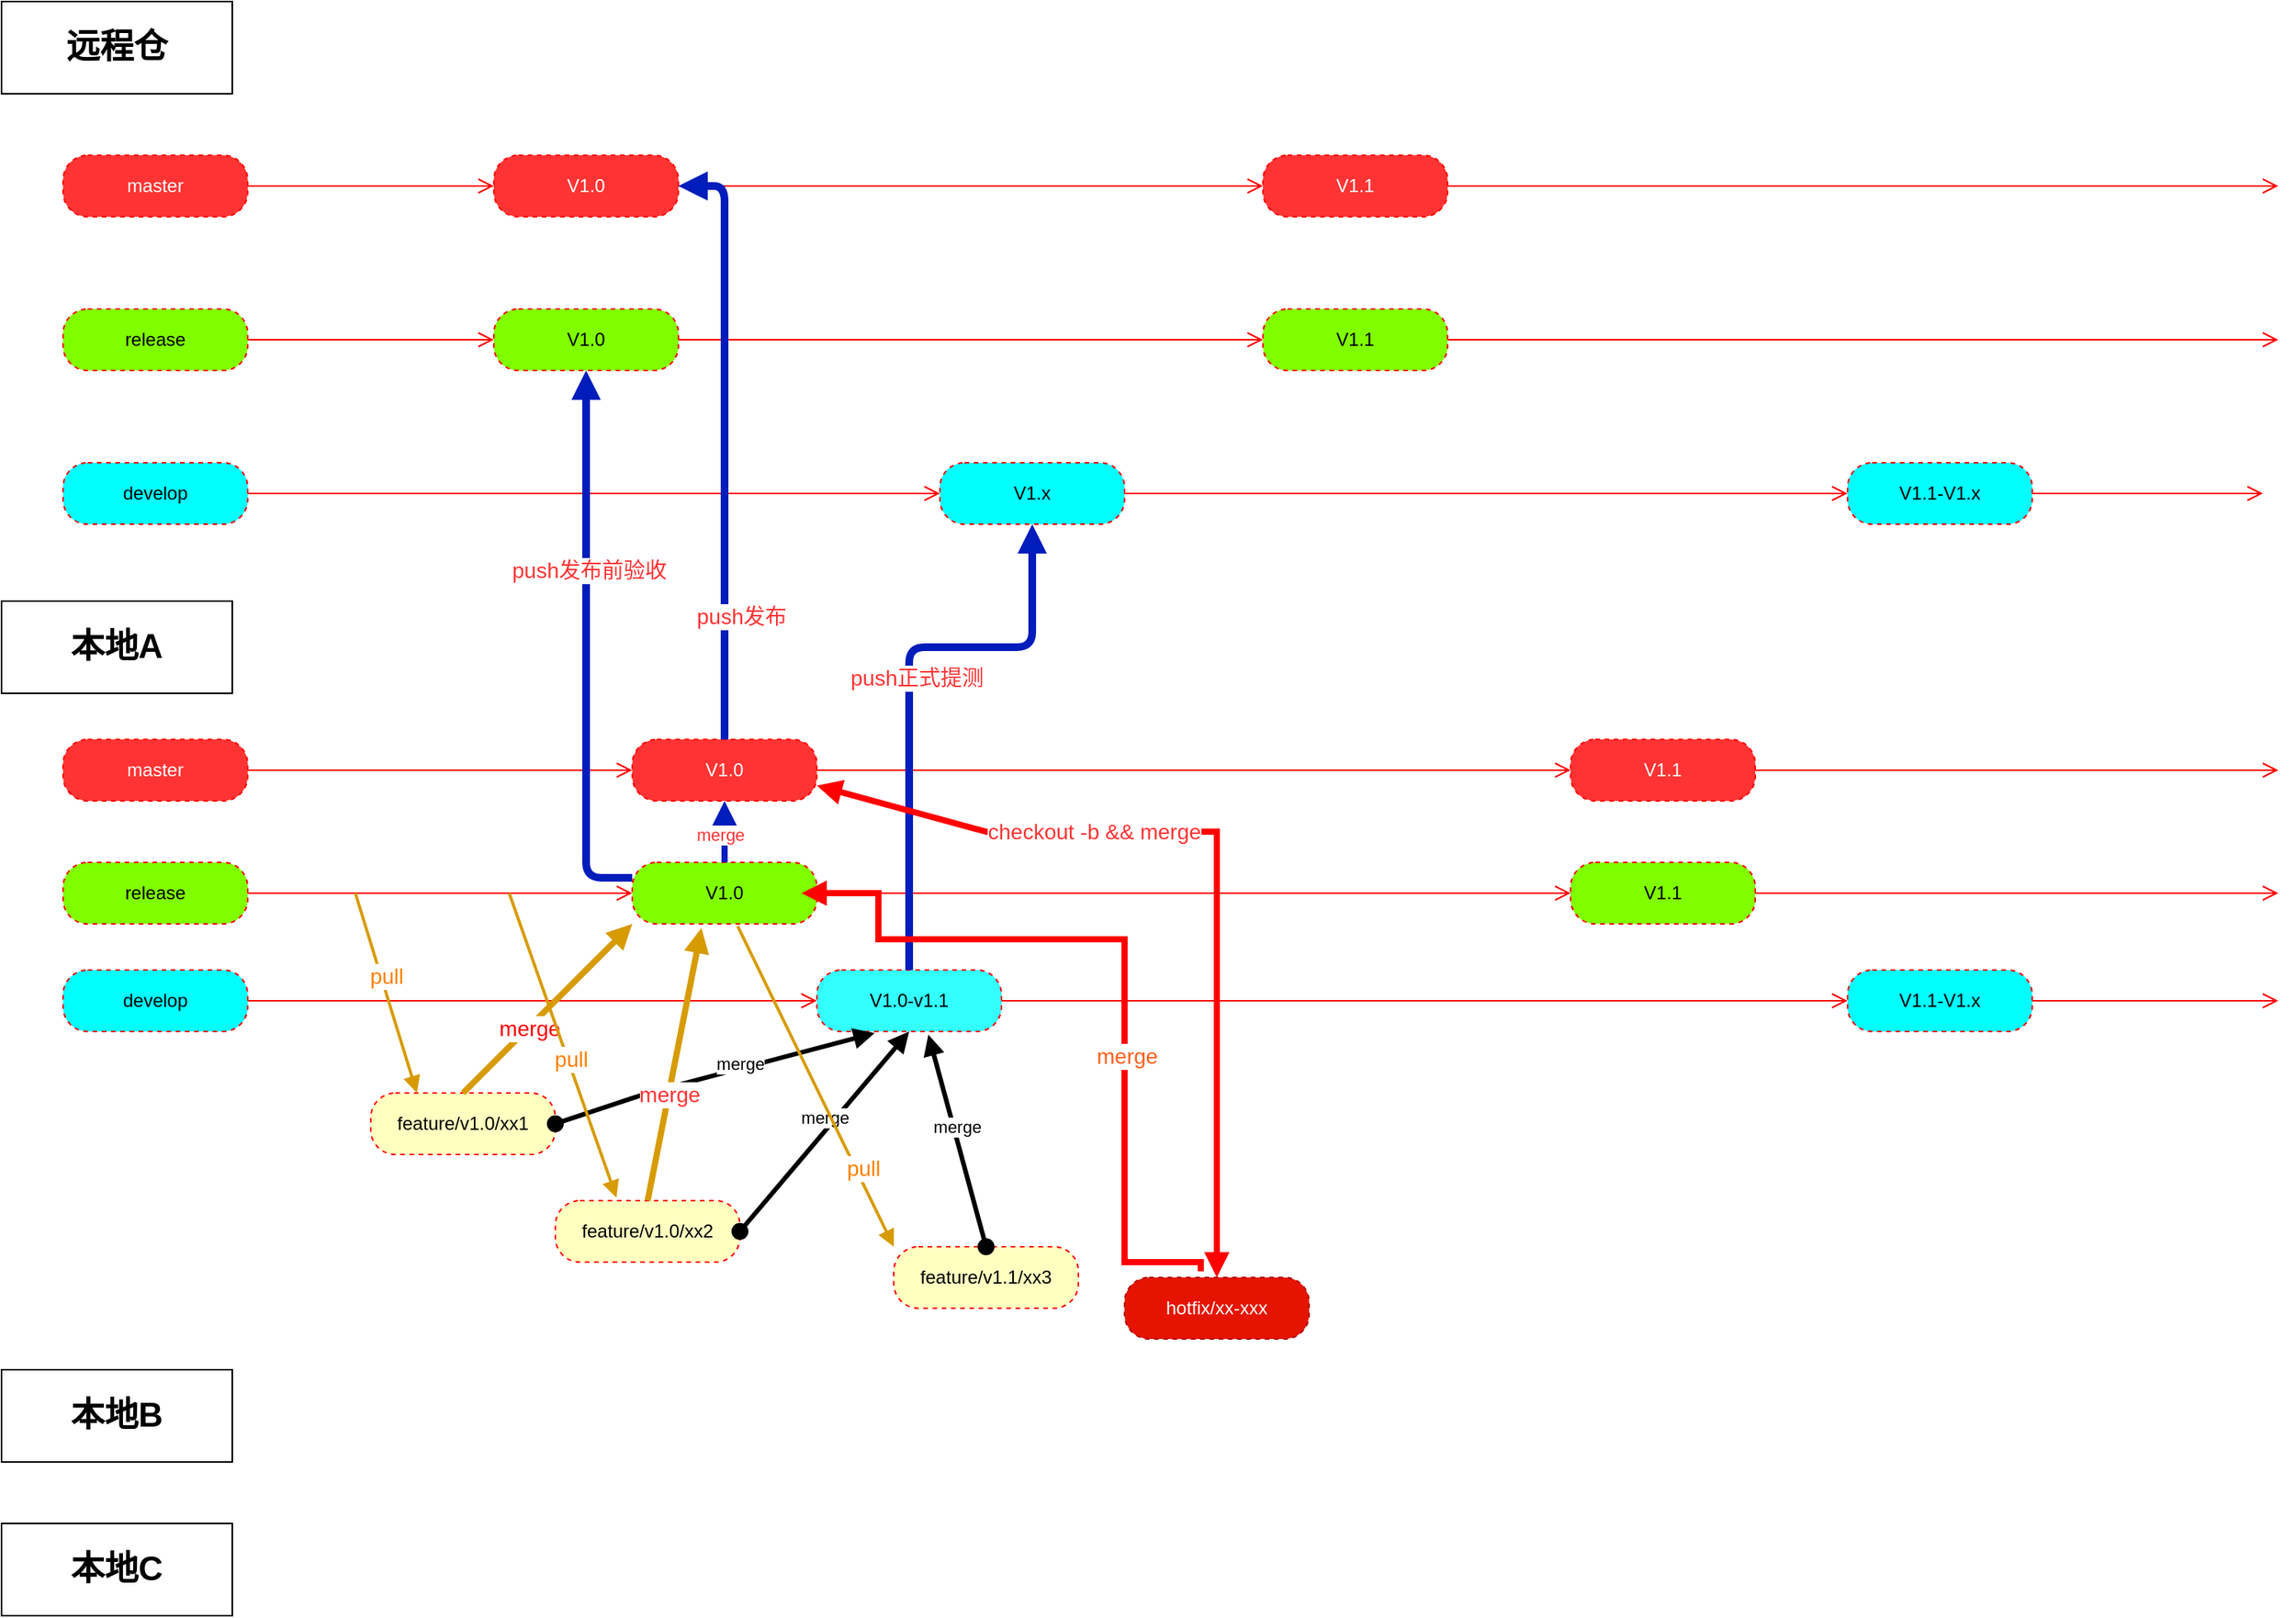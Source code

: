 <mxfile version="18.0.0" type="github">
  <diagram id="m84tgNW1UKHsQRfDD_-_" name="Page-1">
    <mxGraphModel dx="1186" dy="2301" grid="1" gridSize="10" guides="1" tooltips="1" connect="1" arrows="1" fold="1" page="1" pageScale="1" pageWidth="900" pageHeight="1600" background="#FFFFFF" math="0" shadow="0">
      <root>
        <mxCell id="0" />
        <mxCell id="1" parent="0" />
        <mxCell id="SRUsyq4MPO7G54SHpxhM-17" value="远程仓" style="rounded=0;whiteSpace=wrap;html=1;fontStyle=1;fontSize=22;" parent="1" vertex="1">
          <mxGeometry x="80" y="-60" width="150" height="60" as="geometry" />
        </mxCell>
        <mxCell id="rBViTX0Mi73CIGoweLwb-4" value="master" style="rounded=1;whiteSpace=wrap;html=1;arcSize=40;fontColor=#FFFFFF;fillColor=#FF3333;strokeColor=#ff0000;glass=0;dashed=1;sketch=0;" parent="1" vertex="1">
          <mxGeometry x="120" y="40" width="120" height="40" as="geometry" />
        </mxCell>
        <mxCell id="rBViTX0Mi73CIGoweLwb-5" value="" style="edgeStyle=orthogonalEdgeStyle;html=1;verticalAlign=bottom;endArrow=open;endSize=8;strokeColor=#ff0000;rounded=1;sketch=0;curved=0;entryX=0;entryY=0.5;entryDx=0;entryDy=0;" parent="1" source="rBViTX0Mi73CIGoweLwb-4" target="rBViTX0Mi73CIGoweLwb-6" edge="1">
          <mxGeometry relative="1" as="geometry">
            <mxPoint x="180" y="180" as="targetPoint" />
          </mxGeometry>
        </mxCell>
        <mxCell id="rBViTX0Mi73CIGoweLwb-6" value="V1.0" style="rounded=1;whiteSpace=wrap;html=1;arcSize=40;fontColor=#FFFFFF;fillColor=#FF3333;strokeColor=#ff0000;glass=0;dashed=1;sketch=0;" parent="1" vertex="1">
          <mxGeometry x="400" y="40" width="120" height="40" as="geometry" />
        </mxCell>
        <mxCell id="rBViTX0Mi73CIGoweLwb-7" value="" style="edgeStyle=orthogonalEdgeStyle;html=1;verticalAlign=bottom;endArrow=open;endSize=8;strokeColor=#ff0000;rounded=1;sketch=0;curved=0;" parent="1" source="rBViTX0Mi73CIGoweLwb-6" target="rBViTX0Mi73CIGoweLwb-8" edge="1">
          <mxGeometry relative="1" as="geometry">
            <mxPoint x="440" y="180" as="targetPoint" />
            <Array as="points">
              <mxPoint x="700" y="60" />
              <mxPoint x="700" y="60" />
            </Array>
          </mxGeometry>
        </mxCell>
        <mxCell id="rBViTX0Mi73CIGoweLwb-8" value="V1.1" style="rounded=1;whiteSpace=wrap;html=1;arcSize=40;fontColor=#FFFFFF;fillColor=#FF3333;strokeColor=#ff0000;glass=0;dashed=1;sketch=0;" parent="1" vertex="1">
          <mxGeometry x="900" y="40" width="120" height="40" as="geometry" />
        </mxCell>
        <mxCell id="rBViTX0Mi73CIGoweLwb-9" value="" style="edgeStyle=orthogonalEdgeStyle;html=1;verticalAlign=bottom;endArrow=open;endSize=8;strokeColor=#ff0000;rounded=1;sketch=0;curved=0;" parent="1" source="rBViTX0Mi73CIGoweLwb-8" edge="1">
          <mxGeometry relative="1" as="geometry">
            <mxPoint x="1560" y="60" as="targetPoint" />
          </mxGeometry>
        </mxCell>
        <mxCell id="rBViTX0Mi73CIGoweLwb-14" value="release" style="rounded=1;whiteSpace=wrap;html=1;arcSize=40;fontColor=#000000;fillColor=#80FF00;strokeColor=#ff0000;glass=0;dashed=1;sketch=0;" parent="1" vertex="1">
          <mxGeometry x="120" y="140" width="120" height="40" as="geometry" />
        </mxCell>
        <mxCell id="rBViTX0Mi73CIGoweLwb-15" value="" style="edgeStyle=orthogonalEdgeStyle;html=1;verticalAlign=bottom;endArrow=open;endSize=8;strokeColor=#ff0000;rounded=1;sketch=0;curved=0;entryX=0;entryY=0.5;entryDx=0;entryDy=0;" parent="1" source="rBViTX0Mi73CIGoweLwb-14" target="rBViTX0Mi73CIGoweLwb-16" edge="1">
          <mxGeometry relative="1" as="geometry">
            <mxPoint x="180" y="280" as="targetPoint" />
          </mxGeometry>
        </mxCell>
        <mxCell id="rBViTX0Mi73CIGoweLwb-16" value="V1.0" style="rounded=1;whiteSpace=wrap;html=1;arcSize=40;fontColor=#000000;fillColor=#80FF00;strokeColor=#ff0000;glass=0;dashed=1;sketch=0;" parent="1" vertex="1">
          <mxGeometry x="400" y="140" width="120" height="40" as="geometry" />
        </mxCell>
        <mxCell id="rBViTX0Mi73CIGoweLwb-17" value="" style="edgeStyle=orthogonalEdgeStyle;html=1;verticalAlign=bottom;endArrow=open;endSize=8;strokeColor=#ff0000;rounded=1;sketch=0;curved=0;" parent="1" source="rBViTX0Mi73CIGoweLwb-16" target="rBViTX0Mi73CIGoweLwb-18" edge="1">
          <mxGeometry relative="1" as="geometry">
            <mxPoint x="440" y="280" as="targetPoint" />
            <Array as="points">
              <mxPoint x="700" y="160" />
              <mxPoint x="700" y="160" />
            </Array>
          </mxGeometry>
        </mxCell>
        <mxCell id="rBViTX0Mi73CIGoweLwb-18" value="V1.1" style="rounded=1;whiteSpace=wrap;html=1;arcSize=40;fontColor=#000000;fillColor=#80FF00;strokeColor=#ff0000;glass=0;dashed=1;sketch=0;" parent="1" vertex="1">
          <mxGeometry x="900" y="140" width="120" height="40" as="geometry" />
        </mxCell>
        <mxCell id="rBViTX0Mi73CIGoweLwb-19" value="" style="edgeStyle=orthogonalEdgeStyle;html=1;verticalAlign=bottom;endArrow=open;endSize=8;strokeColor=#ff0000;rounded=1;sketch=0;curved=0;" parent="1" source="rBViTX0Mi73CIGoweLwb-18" edge="1">
          <mxGeometry relative="1" as="geometry">
            <mxPoint x="1560" y="160" as="targetPoint" />
          </mxGeometry>
        </mxCell>
        <mxCell id="rBViTX0Mi73CIGoweLwb-20" value="develop" style="rounded=1;whiteSpace=wrap;html=1;arcSize=40;fontColor=#000000;fillColor=#00FFFF;strokeColor=#ff0000;glass=0;dashed=1;sketch=0;" parent="1" vertex="1">
          <mxGeometry x="120" y="240" width="120" height="40" as="geometry" />
        </mxCell>
        <mxCell id="rBViTX0Mi73CIGoweLwb-21" value="" style="edgeStyle=orthogonalEdgeStyle;html=1;verticalAlign=bottom;endArrow=open;endSize=8;strokeColor=#ff0000;rounded=1;sketch=0;curved=0;entryX=0;entryY=0.5;entryDx=0;entryDy=0;" parent="1" source="rBViTX0Mi73CIGoweLwb-20" target="rBViTX0Mi73CIGoweLwb-22" edge="1">
          <mxGeometry relative="1" as="geometry">
            <mxPoint x="180" y="380" as="targetPoint" />
          </mxGeometry>
        </mxCell>
        <mxCell id="rBViTX0Mi73CIGoweLwb-22" value="V1.x" style="rounded=1;whiteSpace=wrap;html=1;arcSize=40;fontColor=#000000;fillColor=#00FFFF;strokeColor=#ff0000;glass=0;dashed=1;sketch=0;" parent="1" vertex="1">
          <mxGeometry x="690" y="240" width="120" height="40" as="geometry" />
        </mxCell>
        <mxCell id="rBViTX0Mi73CIGoweLwb-23" value="" style="edgeStyle=orthogonalEdgeStyle;html=1;verticalAlign=bottom;endArrow=open;endSize=8;strokeColor=#ff0000;rounded=1;sketch=0;curved=0;" parent="1" source="rBViTX0Mi73CIGoweLwb-22" target="rBViTX0Mi73CIGoweLwb-24" edge="1">
          <mxGeometry relative="1" as="geometry">
            <mxPoint x="440" y="380" as="targetPoint" />
            <Array as="points">
              <mxPoint x="700" y="260" />
              <mxPoint x="700" y="260" />
            </Array>
          </mxGeometry>
        </mxCell>
        <mxCell id="rBViTX0Mi73CIGoweLwb-24" value="V1.1-V1.x" style="rounded=1;whiteSpace=wrap;html=1;arcSize=40;fontColor=#000000;fillColor=#00FFFF;strokeColor=#ff0000;glass=0;dashed=1;sketch=0;" parent="1" vertex="1">
          <mxGeometry x="1280" y="240" width="120" height="40" as="geometry" />
        </mxCell>
        <mxCell id="rBViTX0Mi73CIGoweLwb-25" value="" style="edgeStyle=orthogonalEdgeStyle;html=1;verticalAlign=bottom;endArrow=open;endSize=8;strokeColor=#ff0000;rounded=1;sketch=0;curved=0;" parent="1" source="rBViTX0Mi73CIGoweLwb-24" edge="1">
          <mxGeometry relative="1" as="geometry">
            <mxPoint x="1550" y="260" as="targetPoint" />
          </mxGeometry>
        </mxCell>
        <mxCell id="rBViTX0Mi73CIGoweLwb-26" value="本地A" style="rounded=0;whiteSpace=wrap;html=1;fontStyle=1;fontSize=22;" parent="1" vertex="1">
          <mxGeometry x="80" y="330" width="150" height="60" as="geometry" />
        </mxCell>
        <mxCell id="rBViTX0Mi73CIGoweLwb-27" value="master" style="rounded=1;whiteSpace=wrap;html=1;arcSize=40;fontColor=#FFFFFF;fillColor=#FF3333;strokeColor=#ff0000;glass=0;dashed=1;sketch=0;" parent="1" vertex="1">
          <mxGeometry x="120" y="420" width="120" height="40" as="geometry" />
        </mxCell>
        <mxCell id="rBViTX0Mi73CIGoweLwb-28" value="" style="edgeStyle=orthogonalEdgeStyle;html=1;verticalAlign=bottom;endArrow=open;endSize=8;strokeColor=#ff0000;rounded=1;sketch=0;curved=0;entryX=0;entryY=0.5;entryDx=0;entryDy=0;" parent="1" source="rBViTX0Mi73CIGoweLwb-27" target="rBViTX0Mi73CIGoweLwb-29" edge="1">
          <mxGeometry relative="1" as="geometry">
            <mxPoint x="180" y="570" as="targetPoint" />
          </mxGeometry>
        </mxCell>
        <mxCell id="rBViTX0Mi73CIGoweLwb-29" value="V1.0" style="rounded=1;whiteSpace=wrap;html=1;arcSize=40;fontColor=#FFFFFF;fillColor=#FF3333;strokeColor=#ff0000;glass=0;dashed=1;sketch=0;" parent="1" vertex="1">
          <mxGeometry x="490" y="420" width="120" height="40" as="geometry" />
        </mxCell>
        <mxCell id="rBViTX0Mi73CIGoweLwb-30" value="" style="edgeStyle=orthogonalEdgeStyle;html=1;verticalAlign=bottom;endArrow=open;endSize=8;strokeColor=#ff0000;rounded=1;sketch=0;curved=0;exitX=1;exitY=0.5;exitDx=0;exitDy=0;entryX=0;entryY=0.5;entryDx=0;entryDy=0;" parent="1" source="rBViTX0Mi73CIGoweLwb-29" target="rBViTX0Mi73CIGoweLwb-31" edge="1">
          <mxGeometry relative="1" as="geometry">
            <mxPoint x="1090" y="440" as="targetPoint" />
            <Array as="points" />
          </mxGeometry>
        </mxCell>
        <mxCell id="rBViTX0Mi73CIGoweLwb-31" value="V1.1" style="rounded=1;whiteSpace=wrap;html=1;arcSize=40;fontColor=#FFFFFF;fillColor=#FF3333;strokeColor=#ff0000;glass=0;dashed=1;sketch=0;" parent="1" vertex="1">
          <mxGeometry x="1100" y="420" width="120" height="40" as="geometry" />
        </mxCell>
        <mxCell id="rBViTX0Mi73CIGoweLwb-32" value="" style="edgeStyle=orthogonalEdgeStyle;html=1;verticalAlign=bottom;endArrow=open;endSize=8;strokeColor=#ff0000;rounded=1;sketch=0;curved=0;exitX=1;exitY=0.5;exitDx=0;exitDy=0;" parent="1" source="rBViTX0Mi73CIGoweLwb-31" edge="1">
          <mxGeometry relative="1" as="geometry">
            <mxPoint x="1560" y="440" as="targetPoint" />
            <Array as="points">
              <mxPoint x="1550" y="440" />
              <mxPoint x="1550" y="440" />
            </Array>
          </mxGeometry>
        </mxCell>
        <mxCell id="rBViTX0Mi73CIGoweLwb-33" value="release" style="rounded=1;whiteSpace=wrap;html=1;arcSize=40;fontColor=#000000;fillColor=#80FF00;strokeColor=#ff0000;glass=0;dashed=1;sketch=0;" parent="1" vertex="1">
          <mxGeometry x="120" y="500" width="120" height="40" as="geometry" />
        </mxCell>
        <mxCell id="rBViTX0Mi73CIGoweLwb-34" value="" style="edgeStyle=orthogonalEdgeStyle;html=1;verticalAlign=bottom;endArrow=open;endSize=8;strokeColor=#ff0000;rounded=1;sketch=0;curved=0;entryX=0;entryY=0.5;entryDx=0;entryDy=0;" parent="1" source="rBViTX0Mi73CIGoweLwb-33" target="rBViTX0Mi73CIGoweLwb-35" edge="1">
          <mxGeometry relative="1" as="geometry">
            <mxPoint x="180" y="640" as="targetPoint" />
          </mxGeometry>
        </mxCell>
        <mxCell id="rBViTX0Mi73CIGoweLwb-35" value="V1.0" style="rounded=1;whiteSpace=wrap;html=1;arcSize=40;fontColor=#000000;fillColor=#80FF00;strokeColor=#ff0000;glass=0;dashed=1;sketch=0;" parent="1" vertex="1">
          <mxGeometry x="490" y="500" width="120" height="40" as="geometry" />
        </mxCell>
        <mxCell id="rBViTX0Mi73CIGoweLwb-36" value="" style="edgeStyle=orthogonalEdgeStyle;html=1;verticalAlign=bottom;endArrow=open;endSize=8;strokeColor=#ff0000;rounded=1;sketch=0;curved=0;" parent="1" source="rBViTX0Mi73CIGoweLwb-35" target="rBViTX0Mi73CIGoweLwb-37" edge="1">
          <mxGeometry relative="1" as="geometry">
            <mxPoint x="640" y="640" as="targetPoint" />
            <Array as="points">
              <mxPoint x="900" y="520" />
              <mxPoint x="900" y="520" />
            </Array>
          </mxGeometry>
        </mxCell>
        <mxCell id="rBViTX0Mi73CIGoweLwb-37" value="V1.1" style="rounded=1;whiteSpace=wrap;html=1;arcSize=40;fontColor=#000000;fillColor=#80FF00;strokeColor=#ff0000;glass=0;dashed=1;sketch=0;" parent="1" vertex="1">
          <mxGeometry x="1100" y="500" width="120" height="40" as="geometry" />
        </mxCell>
        <mxCell id="rBViTX0Mi73CIGoweLwb-39" value="develop" style="rounded=1;whiteSpace=wrap;html=1;arcSize=40;fontColor=#000000;fillColor=#00FFFF;strokeColor=#ff0000;glass=0;dashed=1;sketch=0;" parent="1" vertex="1">
          <mxGeometry x="120" y="570" width="120" height="40" as="geometry" />
        </mxCell>
        <mxCell id="rBViTX0Mi73CIGoweLwb-40" value="" style="edgeStyle=orthogonalEdgeStyle;html=1;verticalAlign=bottom;endArrow=open;endSize=8;strokeColor=#ff0000;rounded=1;sketch=0;curved=0;entryX=0;entryY=0.5;entryDx=0;entryDy=0;" parent="1" source="rBViTX0Mi73CIGoweLwb-39" target="rBViTX0Mi73CIGoweLwb-41" edge="1">
          <mxGeometry relative="1" as="geometry">
            <mxPoint x="180" y="710" as="targetPoint" />
          </mxGeometry>
        </mxCell>
        <mxCell id="rBViTX0Mi73CIGoweLwb-41" value="V1.0-v1.1" style="rounded=1;whiteSpace=wrap;html=1;arcSize=40;fontColor=#000000;fillColor=#33FFFF;strokeColor=#ff0000;glass=0;dashed=1;sketch=0;" parent="1" vertex="1">
          <mxGeometry x="610" y="570" width="120" height="40" as="geometry" />
        </mxCell>
        <mxCell id="rBViTX0Mi73CIGoweLwb-42" value="" style="edgeStyle=orthogonalEdgeStyle;html=1;verticalAlign=bottom;endArrow=open;endSize=8;strokeColor=#ff0000;rounded=1;sketch=0;curved=0;" parent="1" source="rBViTX0Mi73CIGoweLwb-41" target="rBViTX0Mi73CIGoweLwb-43" edge="1">
          <mxGeometry relative="1" as="geometry">
            <mxPoint x="640" y="710" as="targetPoint" />
            <Array as="points">
              <mxPoint x="900" y="590" />
              <mxPoint x="900" y="590" />
            </Array>
          </mxGeometry>
        </mxCell>
        <mxCell id="rBViTX0Mi73CIGoweLwb-43" value="V1.1-V1.x" style="rounded=1;whiteSpace=wrap;html=1;arcSize=40;fontColor=#000000;fillColor=#00FFFF;strokeColor=#ff0000;glass=0;dashed=1;sketch=0;" parent="1" vertex="1">
          <mxGeometry x="1280" y="570" width="120" height="40" as="geometry" />
        </mxCell>
        <mxCell id="rBViTX0Mi73CIGoweLwb-44" value="" style="edgeStyle=orthogonalEdgeStyle;html=1;verticalAlign=bottom;endArrow=open;endSize=8;strokeColor=#ff0000;rounded=1;sketch=0;curved=0;" parent="1" source="rBViTX0Mi73CIGoweLwb-43" edge="1">
          <mxGeometry relative="1" as="geometry">
            <mxPoint x="1560" y="590" as="targetPoint" />
          </mxGeometry>
        </mxCell>
        <mxCell id="rBViTX0Mi73CIGoweLwb-45" value="feature/v1.0/xx1" style="rounded=1;whiteSpace=wrap;html=1;arcSize=40;fontColor=#000000;fillColor=#ffffc0;strokeColor=#ff0000;glass=0;dashed=1;sketch=0;" parent="1" vertex="1">
          <mxGeometry x="320" y="650" width="120" height="40" as="geometry" />
        </mxCell>
        <mxCell id="rBViTX0Mi73CIGoweLwb-51" value="hotfix/xx-xxx" style="rounded=1;whiteSpace=wrap;html=1;arcSize=40;fontColor=#ffffff;fillColor=#e51400;strokeColor=#B20000;glass=0;dashed=1;sketch=0;" parent="1" vertex="1">
          <mxGeometry x="810" y="770" width="120" height="40" as="geometry" />
        </mxCell>
        <mxCell id="rBViTX0Mi73CIGoweLwb-64" value="feature/v1.0/xx2" style="rounded=1;whiteSpace=wrap;html=1;arcSize=40;fontColor=#000000;fillColor=#ffffc0;strokeColor=#ff0000;glass=0;dashed=1;sketch=0;" parent="1" vertex="1">
          <mxGeometry x="440" y="720" width="120" height="40" as="geometry" />
        </mxCell>
        <mxCell id="rBViTX0Mi73CIGoweLwb-71" value="feature/v1.1/xx3" style="rounded=1;whiteSpace=wrap;html=1;arcSize=40;fontColor=#000000;fillColor=#ffffc0;strokeColor=#ff0000;glass=0;dashed=1;sketch=0;" parent="1" vertex="1">
          <mxGeometry x="660" y="750" width="120" height="40" as="geometry" />
        </mxCell>
        <mxCell id="rBViTX0Mi73CIGoweLwb-72" value="merge" style="html=1;verticalAlign=bottom;startArrow=oval;startFill=1;endArrow=block;startSize=8;rounded=1;sketch=0;curved=0;exitX=1;exitY=0.5;exitDx=0;exitDy=0;entryX=0.313;entryY=1.025;entryDx=0;entryDy=0;entryPerimeter=0;strokeWidth=3;" parent="1" source="rBViTX0Mi73CIGoweLwb-45" target="rBViTX0Mi73CIGoweLwb-41" edge="1">
          <mxGeometry x="0.147" y="-6" width="60" relative="1" as="geometry">
            <mxPoint x="460" y="550" as="sourcePoint" />
            <mxPoint x="520" y="550" as="targetPoint" />
            <Array as="points">
              <mxPoint x="500" y="650" />
            </Array>
            <mxPoint as="offset" />
          </mxGeometry>
        </mxCell>
        <mxCell id="rBViTX0Mi73CIGoweLwb-73" value="merge" style="html=1;verticalAlign=bottom;startArrow=oval;startFill=1;endArrow=block;startSize=8;rounded=1;sketch=0;curved=0;exitX=1;exitY=0.5;exitDx=0;exitDy=0;entryX=0.5;entryY=1;entryDx=0;entryDy=0;strokeWidth=3;" parent="1" source="rBViTX0Mi73CIGoweLwb-64" target="rBViTX0Mi73CIGoweLwb-41" edge="1">
          <mxGeometry width="60" relative="1" as="geometry">
            <mxPoint x="450" y="670" as="sourcePoint" />
            <mxPoint x="650" y="620" as="targetPoint" />
            <Array as="points" />
          </mxGeometry>
        </mxCell>
        <mxCell id="rBViTX0Mi73CIGoweLwb-74" value="merge" style="html=1;verticalAlign=bottom;startArrow=oval;startFill=1;endArrow=block;startSize=8;rounded=1;sketch=0;curved=0;exitX=0.5;exitY=0;exitDx=0;exitDy=0;entryX=0.604;entryY=1.05;entryDx=0;entryDy=0;entryPerimeter=0;strokeWidth=3;" parent="1" source="rBViTX0Mi73CIGoweLwb-71" target="rBViTX0Mi73CIGoweLwb-41" edge="1">
          <mxGeometry width="60" relative="1" as="geometry">
            <mxPoint x="570" y="720" as="sourcePoint" />
            <mxPoint x="680" y="620" as="targetPoint" />
            <Array as="points" />
          </mxGeometry>
        </mxCell>
        <mxCell id="rBViTX0Mi73CIGoweLwb-79" value="" style="endArrow=block;endFill=1;html=1;edgeStyle=orthogonalEdgeStyle;align=left;verticalAlign=top;rounded=1;sketch=0;fontColor=#FF601C;curved=0;entryX=0.5;entryY=1;entryDx=0;entryDy=0;exitX=0.5;exitY=0;exitDx=0;exitDy=0;fillColor=#0050ef;strokeColor=#001DBC;strokeWidth=5;" parent="1" source="rBViTX0Mi73CIGoweLwb-41" target="rBViTX0Mi73CIGoweLwb-22" edge="1">
          <mxGeometry x="0.03" relative="1" as="geometry">
            <mxPoint x="410" y="410" as="sourcePoint" />
            <mxPoint x="570" y="410" as="targetPoint" />
            <Array as="points">
              <mxPoint x="670" y="360" />
              <mxPoint x="750" y="360" />
            </Array>
            <mxPoint as="offset" />
          </mxGeometry>
        </mxCell>
        <mxCell id="rBViTX0Mi73CIGoweLwb-80" value="push正式提测" style="edgeLabel;resizable=0;html=1;align=left;verticalAlign=bottom;rounded=0;glass=0;dashed=1;sketch=0;fontColor=#FF3333;strokeColor=#E6E6E6;fontSize=14;" parent="rBViTX0Mi73CIGoweLwb-79" connectable="0" vertex="1">
          <mxGeometry x="-1" relative="1" as="geometry">
            <mxPoint x="-40" y="-180" as="offset" />
          </mxGeometry>
        </mxCell>
        <mxCell id="rBViTX0Mi73CIGoweLwb-81" value="" style="endArrow=block;endFill=1;html=1;edgeStyle=orthogonalEdgeStyle;align=left;verticalAlign=top;rounded=1;sketch=0;fontColor=#FF601C;curved=0;exitX=0;exitY=0.25;exitDx=0;exitDy=0;fillColor=#0050ef;strokeColor=#001DBC;strokeWidth=5;" parent="1" source="rBViTX0Mi73CIGoweLwb-35" edge="1">
          <mxGeometry x="-0.308" y="-10" relative="1" as="geometry">
            <mxPoint x="410" y="390" as="sourcePoint" />
            <mxPoint x="460" y="180" as="targetPoint" />
            <Array as="points">
              <mxPoint x="460" y="510" />
              <mxPoint x="460" y="180" />
            </Array>
            <mxPoint as="offset" />
          </mxGeometry>
        </mxCell>
        <mxCell id="rBViTX0Mi73CIGoweLwb-82" value="push发布前验收" style="edgeLabel;resizable=0;html=1;align=left;verticalAlign=bottom;rounded=0;glass=0;dashed=1;sketch=0;fontColor=#FF3333;strokeColor=#E6E6E6;fontSize=14;" parent="rBViTX0Mi73CIGoweLwb-81" connectable="0" vertex="1">
          <mxGeometry x="-1" relative="1" as="geometry">
            <mxPoint x="-80" y="-190" as="offset" />
          </mxGeometry>
        </mxCell>
        <mxCell id="rBViTX0Mi73CIGoweLwb-83" value="" style="endArrow=block;endFill=1;html=1;edgeStyle=orthogonalEdgeStyle;align=left;verticalAlign=top;rounded=1;sketch=0;fontColor=#FF601C;curved=0;exitX=0.5;exitY=0;exitDx=0;exitDy=0;entryX=0.5;entryY=1;entryDx=0;entryDy=0;strokeWidth=4;fillColor=#0050ef;strokeColor=#001DBC;" parent="1" source="rBViTX0Mi73CIGoweLwb-35" target="rBViTX0Mi73CIGoweLwb-29" edge="1">
          <mxGeometry x="-1" relative="1" as="geometry">
            <mxPoint x="410" y="380" as="sourcePoint" />
            <mxPoint x="550" y="470" as="targetPoint" />
          </mxGeometry>
        </mxCell>
        <mxCell id="rBViTX0Mi73CIGoweLwb-84" value="merge" style="edgeLabel;resizable=0;html=1;align=left;verticalAlign=bottom;rounded=0;glass=0;dashed=1;sketch=0;fontColor=#FF3333;strokeColor=#E6E6E6;" parent="rBViTX0Mi73CIGoweLwb-83" connectable="0" vertex="1">
          <mxGeometry x="-1" relative="1" as="geometry">
            <mxPoint x="-20" y="-10" as="offset" />
          </mxGeometry>
        </mxCell>
        <mxCell id="rBViTX0Mi73CIGoweLwb-85" value="" style="endArrow=block;endFill=1;html=1;edgeStyle=orthogonalEdgeStyle;align=left;verticalAlign=top;rounded=1;sketch=0;fontColor=#FF601C;curved=0;entryX=1;entryY=0.5;entryDx=0;entryDy=0;exitX=0.5;exitY=0;exitDx=0;exitDy=0;fillColor=#0050ef;strokeColor=#001DBC;strokeWidth=5;" parent="1" source="rBViTX0Mi73CIGoweLwb-29" target="rBViTX0Mi73CIGoweLwb-6" edge="1">
          <mxGeometry x="-1" relative="1" as="geometry">
            <mxPoint x="410" y="320" as="sourcePoint" />
            <mxPoint x="570" y="320" as="targetPoint" />
            <Array as="points">
              <mxPoint x="550" y="60" />
            </Array>
          </mxGeometry>
        </mxCell>
        <mxCell id="rBViTX0Mi73CIGoweLwb-86" value="push发布" style="edgeLabel;resizable=0;html=1;align=left;verticalAlign=bottom;rounded=0;glass=0;dashed=1;sketch=0;fontColor=#FF3333;strokeColor=#E6E6E6;fontSize=14;" parent="rBViTX0Mi73CIGoweLwb-85" connectable="0" vertex="1">
          <mxGeometry x="-1" relative="1" as="geometry">
            <mxPoint x="-20" y="-70" as="offset" />
          </mxGeometry>
        </mxCell>
        <mxCell id="rBViTX0Mi73CIGoweLwb-89" value="" style="endArrow=block;endFill=1;html=1;edgeStyle=orthogonalEdgeStyle;align=left;verticalAlign=top;rounded=0;sketch=0;fontColor=#FF601C;endWidth=28;fillColor=#e51400;strokeColor=#FF0000;strokeWidth=4;exitX=0.413;exitY=-0.1;exitDx=0;exitDy=0;exitPerimeter=0;" parent="1" source="rBViTX0Mi73CIGoweLwb-51" edge="1">
          <mxGeometry x="-1" relative="1" as="geometry">
            <mxPoint x="860" y="760" as="sourcePoint" />
            <mxPoint x="600" y="520" as="targetPoint" />
            <Array as="points">
              <mxPoint x="860" y="760" />
              <mxPoint x="810" y="760" />
              <mxPoint x="810" y="550" />
              <mxPoint x="650" y="550" />
              <mxPoint x="650" y="520" />
            </Array>
          </mxGeometry>
        </mxCell>
        <mxCell id="rBViTX0Mi73CIGoweLwb-90" value="merge" style="edgeLabel;resizable=0;html=1;align=left;verticalAlign=bottom;rounded=0;glass=0;dashed=1;sketch=0;fontColor=#FF601C;strokeColor=#E6E6E6;fontSize=14;" parent="rBViTX0Mi73CIGoweLwb-89" connectable="0" vertex="1">
          <mxGeometry x="-1" relative="1" as="geometry">
            <mxPoint x="-70" y="-130" as="offset" />
          </mxGeometry>
        </mxCell>
        <mxCell id="rBViTX0Mi73CIGoweLwb-91" value="" style="edgeStyle=orthogonalEdgeStyle;html=1;verticalAlign=bottom;endArrow=open;endSize=8;strokeColor=#ff0000;rounded=1;sketch=0;curved=0;exitX=1;exitY=0.5;exitDx=0;exitDy=0;" parent="1" source="rBViTX0Mi73CIGoweLwb-37" edge="1">
          <mxGeometry relative="1" as="geometry">
            <mxPoint x="1560" y="520" as="targetPoint" />
            <mxPoint x="1230" y="430" as="sourcePoint" />
            <Array as="points">
              <mxPoint x="1560" y="520" />
            </Array>
          </mxGeometry>
        </mxCell>
        <mxCell id="rBViTX0Mi73CIGoweLwb-93" value="本地B" style="rounded=0;whiteSpace=wrap;html=1;fontStyle=1;fontSize=22;" parent="1" vertex="1">
          <mxGeometry x="80" y="830" width="150" height="60" as="geometry" />
        </mxCell>
        <mxCell id="rBViTX0Mi73CIGoweLwb-94" value="本地C" style="rounded=0;whiteSpace=wrap;html=1;fontStyle=1;fontSize=22;" parent="1" vertex="1">
          <mxGeometry x="80" y="930" width="150" height="60" as="geometry" />
        </mxCell>
        <mxCell id="rBViTX0Mi73CIGoweLwb-102" value="pull" style="html=1;verticalAlign=bottom;endArrow=block;rounded=0;sketch=0;fontSize=14;fontColor=#FF8000;strokeColor=#d79b00;strokeWidth=2;entryX=0.25;entryY=0;entryDx=0;entryDy=0;fillColor=#ffcd28;gradientColor=#ffa500;" parent="1" target="rBViTX0Mi73CIGoweLwb-45" edge="1">
          <mxGeometry width="80" relative="1" as="geometry">
            <mxPoint x="310" y="520" as="sourcePoint" />
            <mxPoint x="730" y="710" as="targetPoint" />
          </mxGeometry>
        </mxCell>
        <mxCell id="rBViTX0Mi73CIGoweLwb-103" value="" style="html=1;verticalAlign=bottom;endArrow=block;rounded=0;sketch=0;fontSize=14;fontColor=#FF8000;strokeColor=#d79b00;strokeWidth=4;exitX=0.5;exitY=0;exitDx=0;exitDy=0;entryX=0;entryY=1;entryDx=0;entryDy=0;fillColor=#ffcd28;gradientColor=#ffa500;" parent="1" source="rBViTX0Mi73CIGoweLwb-45" target="rBViTX0Mi73CIGoweLwb-35" edge="1">
          <mxGeometry width="80" relative="1" as="geometry">
            <mxPoint x="650" y="710" as="sourcePoint" />
            <mxPoint x="730" y="710" as="targetPoint" />
          </mxGeometry>
        </mxCell>
        <mxCell id="rBViTX0Mi73CIGoweLwb-104" value="&lt;font color=&quot;#ff0000&quot;&gt;merge&lt;/font&gt;" style="edgeLabel;html=1;align=center;verticalAlign=middle;resizable=0;points=[];fontSize=14;fontColor=#FF8000;" parent="rBViTX0Mi73CIGoweLwb-103" vertex="1" connectable="0">
          <mxGeometry x="-0.213" y="-1" relative="1" as="geometry">
            <mxPoint x="-1" as="offset" />
          </mxGeometry>
        </mxCell>
        <mxCell id="rBViTX0Mi73CIGoweLwb-105" value="pull" style="html=1;verticalAlign=bottom;endArrow=block;rounded=0;sketch=0;fontSize=14;fontColor=#FF8000;strokeColor=#d79b00;strokeWidth=2;entryX=0.331;entryY=-0.051;entryDx=0;entryDy=0;fillColor=#ffcd28;gradientColor=#ffa500;entryPerimeter=0;" parent="1" target="rBViTX0Mi73CIGoweLwb-64" edge="1">
          <mxGeometry x="0.205" y="-2" width="80" relative="1" as="geometry">
            <mxPoint x="410" y="520" as="sourcePoint" />
            <mxPoint x="360" y="660" as="targetPoint" />
            <mxPoint y="-1" as="offset" />
          </mxGeometry>
        </mxCell>
        <mxCell id="rBViTX0Mi73CIGoweLwb-106" value="" style="html=1;verticalAlign=bottom;endArrow=block;rounded=0;sketch=0;fontSize=14;fontColor=#FF8000;strokeColor=#d79b00;strokeWidth=4;exitX=0.5;exitY=0;exitDx=0;exitDy=0;entryX=0.375;entryY=1.066;entryDx=0;entryDy=0;fillColor=#ffcd28;gradientColor=#ffa500;entryPerimeter=0;" parent="1" source="rBViTX0Mi73CIGoweLwb-64" target="rBViTX0Mi73CIGoweLwb-35" edge="1">
          <mxGeometry width="80" relative="1" as="geometry">
            <mxPoint x="390" y="660" as="sourcePoint" />
            <mxPoint x="500" y="550" as="targetPoint" />
          </mxGeometry>
        </mxCell>
        <mxCell id="rBViTX0Mi73CIGoweLwb-107" value="merge" style="edgeLabel;html=1;align=center;verticalAlign=middle;resizable=0;points=[];fontSize=14;fontColor=#FF3333;" parent="rBViTX0Mi73CIGoweLwb-106" vertex="1" connectable="0">
          <mxGeometry x="-0.213" y="-1" relative="1" as="geometry">
            <mxPoint x="-1" as="offset" />
          </mxGeometry>
        </mxCell>
        <mxCell id="rBViTX0Mi73CIGoweLwb-108" value="pull" style="html=1;verticalAlign=bottom;endArrow=block;rounded=0;sketch=0;fontSize=14;fontColor=#FF8000;strokeColor=#d79b00;strokeWidth=2;entryX=0;entryY=0;entryDx=0;entryDy=0;fillColor=#ffcd28;gradientColor=#ffa500;exitX=0.571;exitY=1.037;exitDx=0;exitDy=0;exitPerimeter=0;" parent="1" source="rBViTX0Mi73CIGoweLwb-35" target="rBViTX0Mi73CIGoweLwb-71" edge="1">
          <mxGeometry x="0.614" width="80" relative="1" as="geometry">
            <mxPoint x="420" y="530" as="sourcePoint" />
            <mxPoint x="489.72" y="727.96" as="targetPoint" />
            <mxPoint as="offset" />
          </mxGeometry>
        </mxCell>
        <mxCell id="Rvus9ze8esxHFTPt6G0n-1" value="" style="endArrow=block;startArrow=block;endFill=1;startFill=1;html=1;rounded=0;sketch=0;fontSize=14;fontColor=#FFFFFF;strokeColor=#FF0000;strokeWidth=4;exitX=1;exitY=0.75;exitDx=0;exitDy=0;entryX=0.5;entryY=0;entryDx=0;entryDy=0;" edge="1" parent="1" source="rBViTX0Mi73CIGoweLwb-29" target="rBViTX0Mi73CIGoweLwb-51">
          <mxGeometry width="160" relative="1" as="geometry">
            <mxPoint x="520" y="510" as="sourcePoint" />
            <mxPoint x="680" y="510" as="targetPoint" />
            <Array as="points">
              <mxPoint x="720" y="480" />
              <mxPoint x="870" y="480" />
            </Array>
          </mxGeometry>
        </mxCell>
        <mxCell id="Rvus9ze8esxHFTPt6G0n-2" value="checkout -b &amp;amp;&amp;amp; merge" style="edgeLabel;html=1;align=center;verticalAlign=middle;resizable=0;points=[];fontSize=14;fontColor=#FF3333;" vertex="1" connectable="0" parent="Rvus9ze8esxHFTPt6G0n-1">
          <mxGeometry x="-0.379" relative="1" as="geometry">
            <mxPoint x="12" as="offset" />
          </mxGeometry>
        </mxCell>
      </root>
    </mxGraphModel>
  </diagram>
</mxfile>
